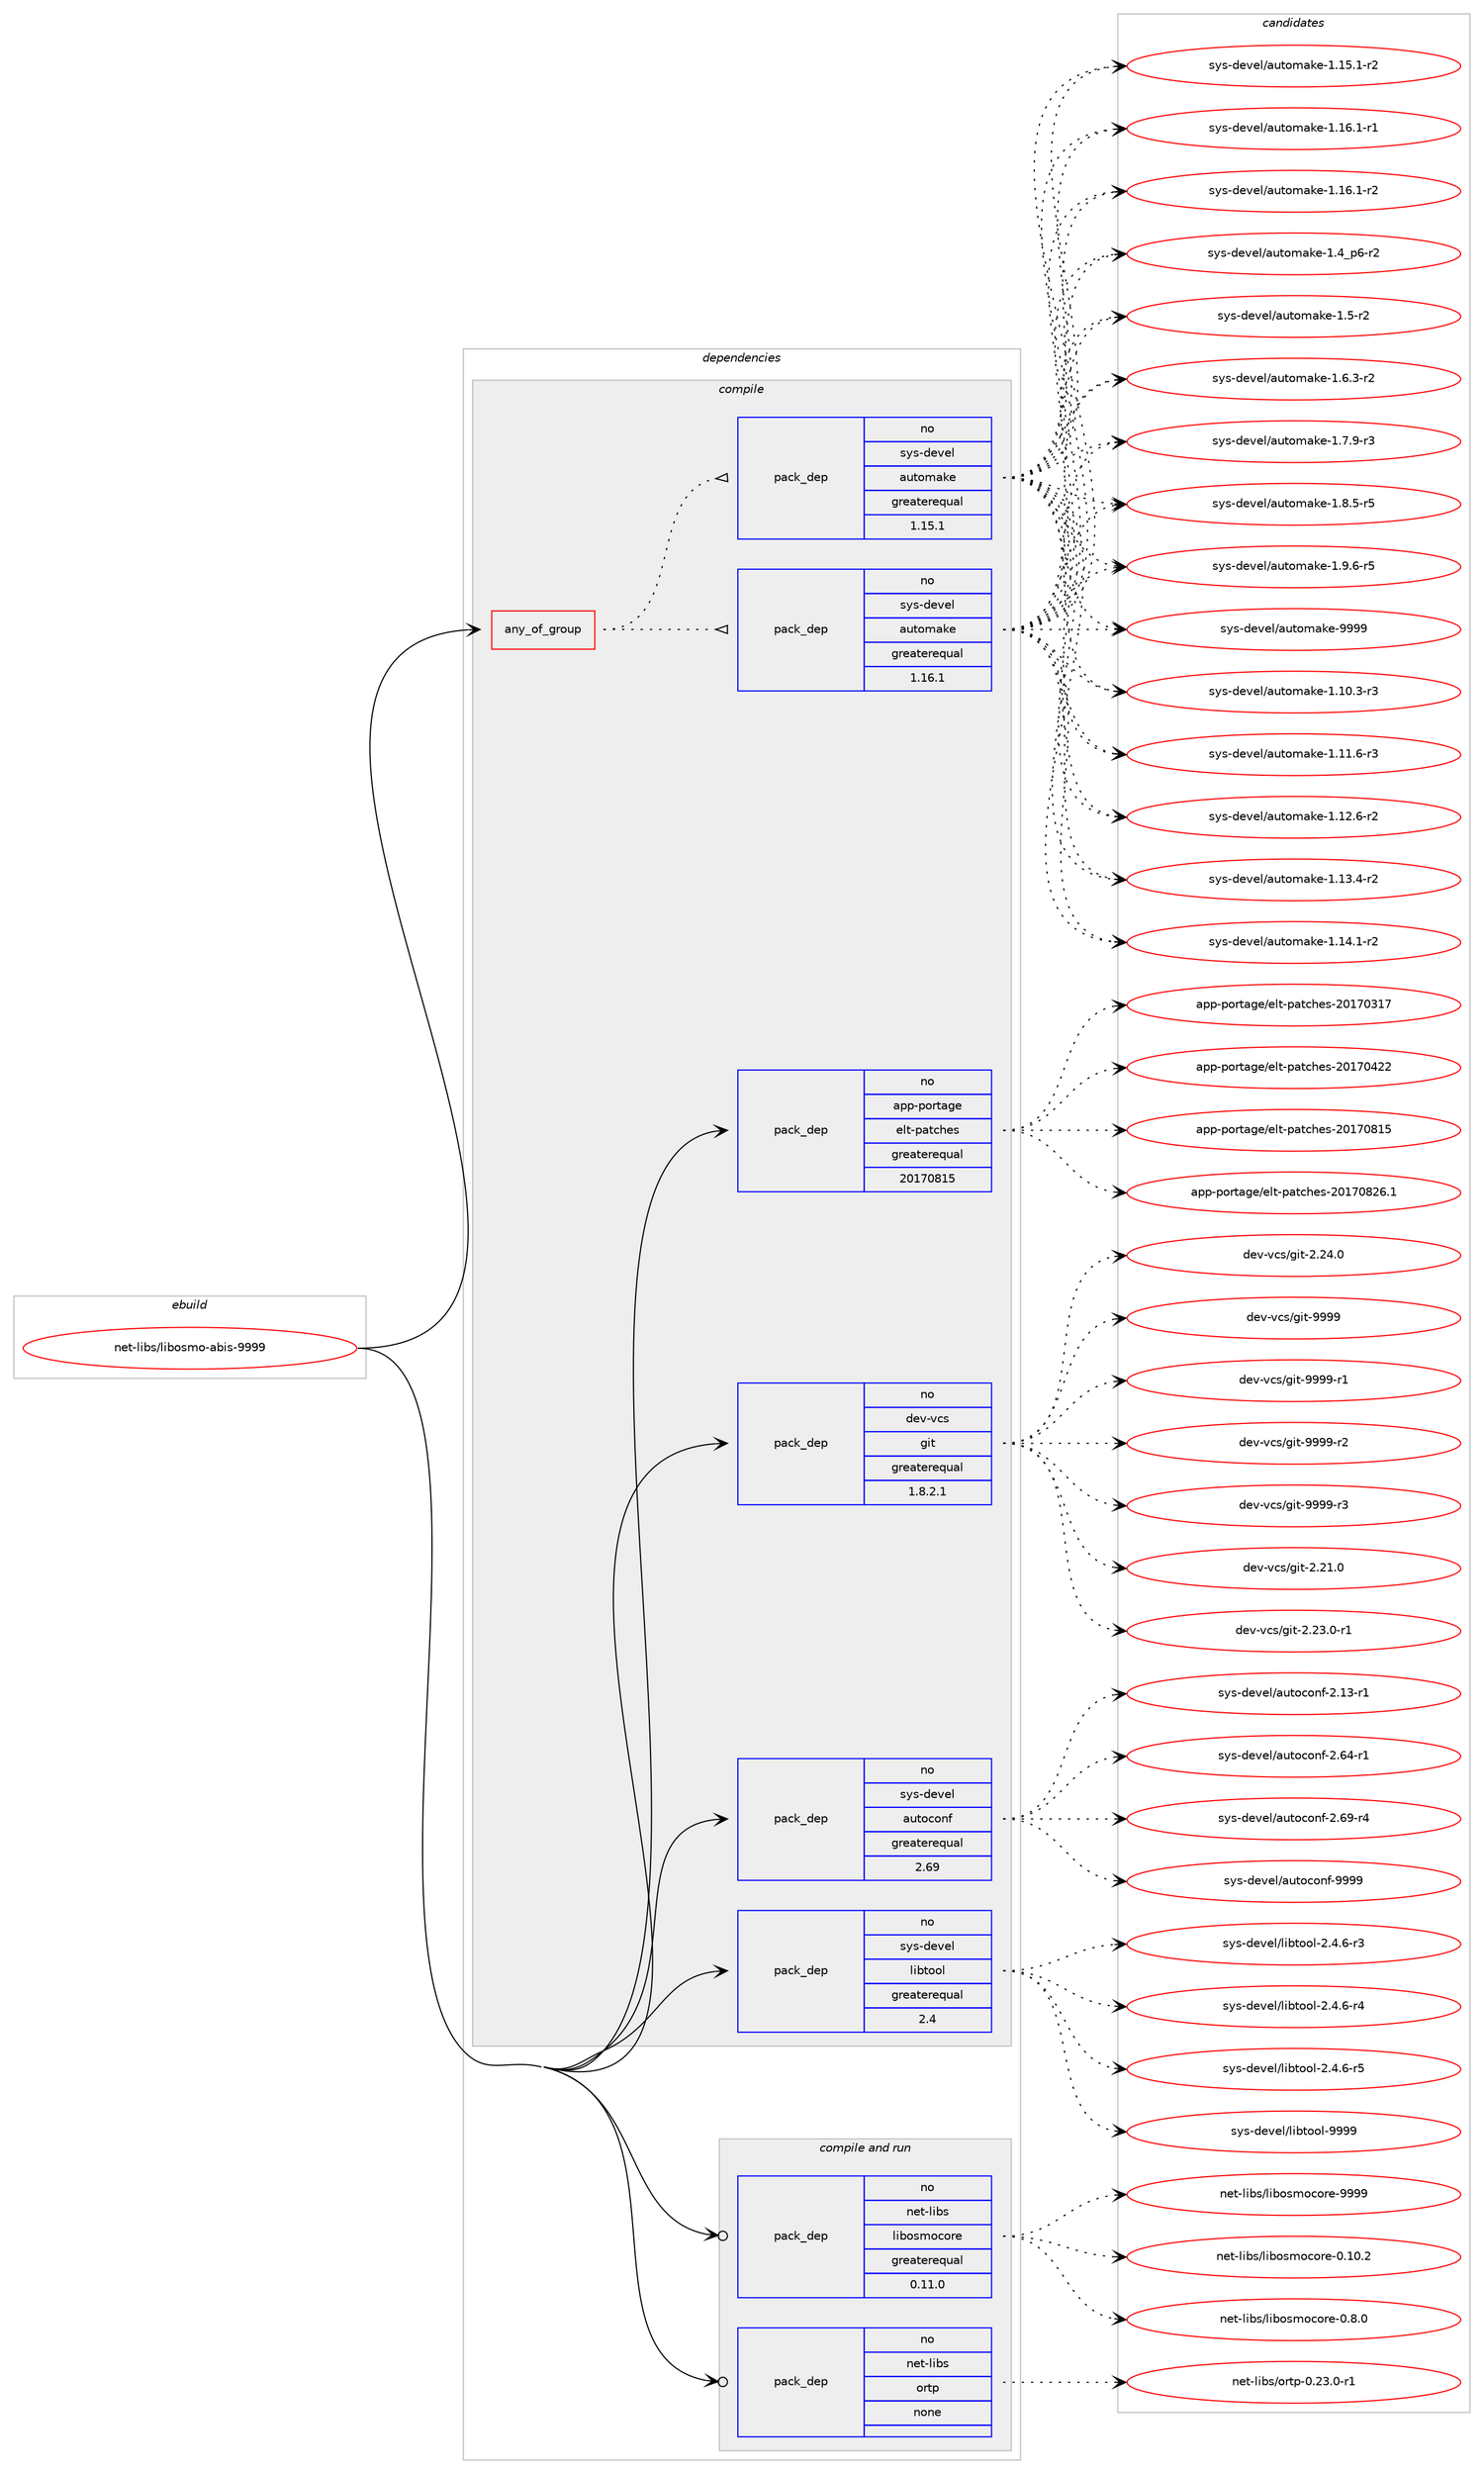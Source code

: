 digraph prolog {

# *************
# Graph options
# *************

newrank=true;
concentrate=true;
compound=true;
graph [rankdir=LR,fontname=Helvetica,fontsize=10,ranksep=1.5];#, ranksep=2.5, nodesep=0.2];
edge  [arrowhead=vee];
node  [fontname=Helvetica,fontsize=10];

# **********
# The ebuild
# **********

subgraph cluster_leftcol {
color=gray;
rank=same;
label=<<i>ebuild</i>>;
id [label="net-libs/libosmo-abis-9999", color=red, width=4, href="../net-libs/libosmo-abis-9999.svg"];
}

# ****************
# The dependencies
# ****************

subgraph cluster_midcol {
color=gray;
label=<<i>dependencies</i>>;
subgraph cluster_compile {
fillcolor="#eeeeee";
style=filled;
label=<<i>compile</i>>;
subgraph any14028 {
dependency827029 [label=<<TABLE BORDER="0" CELLBORDER="1" CELLSPACING="0" CELLPADDING="4"><TR><TD CELLPADDING="10">any_of_group</TD></TR></TABLE>>, shape=none, color=red];subgraph pack611003 {
dependency827030 [label=<<TABLE BORDER="0" CELLBORDER="1" CELLSPACING="0" CELLPADDING="4" WIDTH="220"><TR><TD ROWSPAN="6" CELLPADDING="30">pack_dep</TD></TR><TR><TD WIDTH="110">no</TD></TR><TR><TD>sys-devel</TD></TR><TR><TD>automake</TD></TR><TR><TD>greaterequal</TD></TR><TR><TD>1.16.1</TD></TR></TABLE>>, shape=none, color=blue];
}
dependency827029:e -> dependency827030:w [weight=20,style="dotted",arrowhead="oinv"];
subgraph pack611004 {
dependency827031 [label=<<TABLE BORDER="0" CELLBORDER="1" CELLSPACING="0" CELLPADDING="4" WIDTH="220"><TR><TD ROWSPAN="6" CELLPADDING="30">pack_dep</TD></TR><TR><TD WIDTH="110">no</TD></TR><TR><TD>sys-devel</TD></TR><TR><TD>automake</TD></TR><TR><TD>greaterequal</TD></TR><TR><TD>1.15.1</TD></TR></TABLE>>, shape=none, color=blue];
}
dependency827029:e -> dependency827031:w [weight=20,style="dotted",arrowhead="oinv"];
}
id:e -> dependency827029:w [weight=20,style="solid",arrowhead="vee"];
subgraph pack611005 {
dependency827032 [label=<<TABLE BORDER="0" CELLBORDER="1" CELLSPACING="0" CELLPADDING="4" WIDTH="220"><TR><TD ROWSPAN="6" CELLPADDING="30">pack_dep</TD></TR><TR><TD WIDTH="110">no</TD></TR><TR><TD>app-portage</TD></TR><TR><TD>elt-patches</TD></TR><TR><TD>greaterequal</TD></TR><TR><TD>20170815</TD></TR></TABLE>>, shape=none, color=blue];
}
id:e -> dependency827032:w [weight=20,style="solid",arrowhead="vee"];
subgraph pack611006 {
dependency827033 [label=<<TABLE BORDER="0" CELLBORDER="1" CELLSPACING="0" CELLPADDING="4" WIDTH="220"><TR><TD ROWSPAN="6" CELLPADDING="30">pack_dep</TD></TR><TR><TD WIDTH="110">no</TD></TR><TR><TD>dev-vcs</TD></TR><TR><TD>git</TD></TR><TR><TD>greaterequal</TD></TR><TR><TD>1.8.2.1</TD></TR></TABLE>>, shape=none, color=blue];
}
id:e -> dependency827033:w [weight=20,style="solid",arrowhead="vee"];
subgraph pack611007 {
dependency827034 [label=<<TABLE BORDER="0" CELLBORDER="1" CELLSPACING="0" CELLPADDING="4" WIDTH="220"><TR><TD ROWSPAN="6" CELLPADDING="30">pack_dep</TD></TR><TR><TD WIDTH="110">no</TD></TR><TR><TD>sys-devel</TD></TR><TR><TD>autoconf</TD></TR><TR><TD>greaterequal</TD></TR><TR><TD>2.69</TD></TR></TABLE>>, shape=none, color=blue];
}
id:e -> dependency827034:w [weight=20,style="solid",arrowhead="vee"];
subgraph pack611008 {
dependency827035 [label=<<TABLE BORDER="0" CELLBORDER="1" CELLSPACING="0" CELLPADDING="4" WIDTH="220"><TR><TD ROWSPAN="6" CELLPADDING="30">pack_dep</TD></TR><TR><TD WIDTH="110">no</TD></TR><TR><TD>sys-devel</TD></TR><TR><TD>libtool</TD></TR><TR><TD>greaterequal</TD></TR><TR><TD>2.4</TD></TR></TABLE>>, shape=none, color=blue];
}
id:e -> dependency827035:w [weight=20,style="solid",arrowhead="vee"];
}
subgraph cluster_compileandrun {
fillcolor="#eeeeee";
style=filled;
label=<<i>compile and run</i>>;
subgraph pack611009 {
dependency827036 [label=<<TABLE BORDER="0" CELLBORDER="1" CELLSPACING="0" CELLPADDING="4" WIDTH="220"><TR><TD ROWSPAN="6" CELLPADDING="30">pack_dep</TD></TR><TR><TD WIDTH="110">no</TD></TR><TR><TD>net-libs</TD></TR><TR><TD>libosmocore</TD></TR><TR><TD>greaterequal</TD></TR><TR><TD>0.11.0</TD></TR></TABLE>>, shape=none, color=blue];
}
id:e -> dependency827036:w [weight=20,style="solid",arrowhead="odotvee"];
subgraph pack611010 {
dependency827037 [label=<<TABLE BORDER="0" CELLBORDER="1" CELLSPACING="0" CELLPADDING="4" WIDTH="220"><TR><TD ROWSPAN="6" CELLPADDING="30">pack_dep</TD></TR><TR><TD WIDTH="110">no</TD></TR><TR><TD>net-libs</TD></TR><TR><TD>ortp</TD></TR><TR><TD>none</TD></TR><TR><TD></TD></TR></TABLE>>, shape=none, color=blue];
}
id:e -> dependency827037:w [weight=20,style="solid",arrowhead="odotvee"];
}
subgraph cluster_run {
fillcolor="#eeeeee";
style=filled;
label=<<i>run</i>>;
}
}

# **************
# The candidates
# **************

subgraph cluster_choices {
rank=same;
color=gray;
label=<<i>candidates</i>>;

subgraph choice611003 {
color=black;
nodesep=1;
choice11512111545100101118101108479711711611110997107101454946494846514511451 [label="sys-devel/automake-1.10.3-r3", color=red, width=4,href="../sys-devel/automake-1.10.3-r3.svg"];
choice11512111545100101118101108479711711611110997107101454946494946544511451 [label="sys-devel/automake-1.11.6-r3", color=red, width=4,href="../sys-devel/automake-1.11.6-r3.svg"];
choice11512111545100101118101108479711711611110997107101454946495046544511450 [label="sys-devel/automake-1.12.6-r2", color=red, width=4,href="../sys-devel/automake-1.12.6-r2.svg"];
choice11512111545100101118101108479711711611110997107101454946495146524511450 [label="sys-devel/automake-1.13.4-r2", color=red, width=4,href="../sys-devel/automake-1.13.4-r2.svg"];
choice11512111545100101118101108479711711611110997107101454946495246494511450 [label="sys-devel/automake-1.14.1-r2", color=red, width=4,href="../sys-devel/automake-1.14.1-r2.svg"];
choice11512111545100101118101108479711711611110997107101454946495346494511450 [label="sys-devel/automake-1.15.1-r2", color=red, width=4,href="../sys-devel/automake-1.15.1-r2.svg"];
choice11512111545100101118101108479711711611110997107101454946495446494511449 [label="sys-devel/automake-1.16.1-r1", color=red, width=4,href="../sys-devel/automake-1.16.1-r1.svg"];
choice11512111545100101118101108479711711611110997107101454946495446494511450 [label="sys-devel/automake-1.16.1-r2", color=red, width=4,href="../sys-devel/automake-1.16.1-r2.svg"];
choice115121115451001011181011084797117116111109971071014549465295112544511450 [label="sys-devel/automake-1.4_p6-r2", color=red, width=4,href="../sys-devel/automake-1.4_p6-r2.svg"];
choice11512111545100101118101108479711711611110997107101454946534511450 [label="sys-devel/automake-1.5-r2", color=red, width=4,href="../sys-devel/automake-1.5-r2.svg"];
choice115121115451001011181011084797117116111109971071014549465446514511450 [label="sys-devel/automake-1.6.3-r2", color=red, width=4,href="../sys-devel/automake-1.6.3-r2.svg"];
choice115121115451001011181011084797117116111109971071014549465546574511451 [label="sys-devel/automake-1.7.9-r3", color=red, width=4,href="../sys-devel/automake-1.7.9-r3.svg"];
choice115121115451001011181011084797117116111109971071014549465646534511453 [label="sys-devel/automake-1.8.5-r5", color=red, width=4,href="../sys-devel/automake-1.8.5-r5.svg"];
choice115121115451001011181011084797117116111109971071014549465746544511453 [label="sys-devel/automake-1.9.6-r5", color=red, width=4,href="../sys-devel/automake-1.9.6-r5.svg"];
choice115121115451001011181011084797117116111109971071014557575757 [label="sys-devel/automake-9999", color=red, width=4,href="../sys-devel/automake-9999.svg"];
dependency827030:e -> choice11512111545100101118101108479711711611110997107101454946494846514511451:w [style=dotted,weight="100"];
dependency827030:e -> choice11512111545100101118101108479711711611110997107101454946494946544511451:w [style=dotted,weight="100"];
dependency827030:e -> choice11512111545100101118101108479711711611110997107101454946495046544511450:w [style=dotted,weight="100"];
dependency827030:e -> choice11512111545100101118101108479711711611110997107101454946495146524511450:w [style=dotted,weight="100"];
dependency827030:e -> choice11512111545100101118101108479711711611110997107101454946495246494511450:w [style=dotted,weight="100"];
dependency827030:e -> choice11512111545100101118101108479711711611110997107101454946495346494511450:w [style=dotted,weight="100"];
dependency827030:e -> choice11512111545100101118101108479711711611110997107101454946495446494511449:w [style=dotted,weight="100"];
dependency827030:e -> choice11512111545100101118101108479711711611110997107101454946495446494511450:w [style=dotted,weight="100"];
dependency827030:e -> choice115121115451001011181011084797117116111109971071014549465295112544511450:w [style=dotted,weight="100"];
dependency827030:e -> choice11512111545100101118101108479711711611110997107101454946534511450:w [style=dotted,weight="100"];
dependency827030:e -> choice115121115451001011181011084797117116111109971071014549465446514511450:w [style=dotted,weight="100"];
dependency827030:e -> choice115121115451001011181011084797117116111109971071014549465546574511451:w [style=dotted,weight="100"];
dependency827030:e -> choice115121115451001011181011084797117116111109971071014549465646534511453:w [style=dotted,weight="100"];
dependency827030:e -> choice115121115451001011181011084797117116111109971071014549465746544511453:w [style=dotted,weight="100"];
dependency827030:e -> choice115121115451001011181011084797117116111109971071014557575757:w [style=dotted,weight="100"];
}
subgraph choice611004 {
color=black;
nodesep=1;
choice11512111545100101118101108479711711611110997107101454946494846514511451 [label="sys-devel/automake-1.10.3-r3", color=red, width=4,href="../sys-devel/automake-1.10.3-r3.svg"];
choice11512111545100101118101108479711711611110997107101454946494946544511451 [label="sys-devel/automake-1.11.6-r3", color=red, width=4,href="../sys-devel/automake-1.11.6-r3.svg"];
choice11512111545100101118101108479711711611110997107101454946495046544511450 [label="sys-devel/automake-1.12.6-r2", color=red, width=4,href="../sys-devel/automake-1.12.6-r2.svg"];
choice11512111545100101118101108479711711611110997107101454946495146524511450 [label="sys-devel/automake-1.13.4-r2", color=red, width=4,href="../sys-devel/automake-1.13.4-r2.svg"];
choice11512111545100101118101108479711711611110997107101454946495246494511450 [label="sys-devel/automake-1.14.1-r2", color=red, width=4,href="../sys-devel/automake-1.14.1-r2.svg"];
choice11512111545100101118101108479711711611110997107101454946495346494511450 [label="sys-devel/automake-1.15.1-r2", color=red, width=4,href="../sys-devel/automake-1.15.1-r2.svg"];
choice11512111545100101118101108479711711611110997107101454946495446494511449 [label="sys-devel/automake-1.16.1-r1", color=red, width=4,href="../sys-devel/automake-1.16.1-r1.svg"];
choice11512111545100101118101108479711711611110997107101454946495446494511450 [label="sys-devel/automake-1.16.1-r2", color=red, width=4,href="../sys-devel/automake-1.16.1-r2.svg"];
choice115121115451001011181011084797117116111109971071014549465295112544511450 [label="sys-devel/automake-1.4_p6-r2", color=red, width=4,href="../sys-devel/automake-1.4_p6-r2.svg"];
choice11512111545100101118101108479711711611110997107101454946534511450 [label="sys-devel/automake-1.5-r2", color=red, width=4,href="../sys-devel/automake-1.5-r2.svg"];
choice115121115451001011181011084797117116111109971071014549465446514511450 [label="sys-devel/automake-1.6.3-r2", color=red, width=4,href="../sys-devel/automake-1.6.3-r2.svg"];
choice115121115451001011181011084797117116111109971071014549465546574511451 [label="sys-devel/automake-1.7.9-r3", color=red, width=4,href="../sys-devel/automake-1.7.9-r3.svg"];
choice115121115451001011181011084797117116111109971071014549465646534511453 [label="sys-devel/automake-1.8.5-r5", color=red, width=4,href="../sys-devel/automake-1.8.5-r5.svg"];
choice115121115451001011181011084797117116111109971071014549465746544511453 [label="sys-devel/automake-1.9.6-r5", color=red, width=4,href="../sys-devel/automake-1.9.6-r5.svg"];
choice115121115451001011181011084797117116111109971071014557575757 [label="sys-devel/automake-9999", color=red, width=4,href="../sys-devel/automake-9999.svg"];
dependency827031:e -> choice11512111545100101118101108479711711611110997107101454946494846514511451:w [style=dotted,weight="100"];
dependency827031:e -> choice11512111545100101118101108479711711611110997107101454946494946544511451:w [style=dotted,weight="100"];
dependency827031:e -> choice11512111545100101118101108479711711611110997107101454946495046544511450:w [style=dotted,weight="100"];
dependency827031:e -> choice11512111545100101118101108479711711611110997107101454946495146524511450:w [style=dotted,weight="100"];
dependency827031:e -> choice11512111545100101118101108479711711611110997107101454946495246494511450:w [style=dotted,weight="100"];
dependency827031:e -> choice11512111545100101118101108479711711611110997107101454946495346494511450:w [style=dotted,weight="100"];
dependency827031:e -> choice11512111545100101118101108479711711611110997107101454946495446494511449:w [style=dotted,weight="100"];
dependency827031:e -> choice11512111545100101118101108479711711611110997107101454946495446494511450:w [style=dotted,weight="100"];
dependency827031:e -> choice115121115451001011181011084797117116111109971071014549465295112544511450:w [style=dotted,weight="100"];
dependency827031:e -> choice11512111545100101118101108479711711611110997107101454946534511450:w [style=dotted,weight="100"];
dependency827031:e -> choice115121115451001011181011084797117116111109971071014549465446514511450:w [style=dotted,weight="100"];
dependency827031:e -> choice115121115451001011181011084797117116111109971071014549465546574511451:w [style=dotted,weight="100"];
dependency827031:e -> choice115121115451001011181011084797117116111109971071014549465646534511453:w [style=dotted,weight="100"];
dependency827031:e -> choice115121115451001011181011084797117116111109971071014549465746544511453:w [style=dotted,weight="100"];
dependency827031:e -> choice115121115451001011181011084797117116111109971071014557575757:w [style=dotted,weight="100"];
}
subgraph choice611005 {
color=black;
nodesep=1;
choice97112112451121111141169710310147101108116451129711699104101115455048495548514955 [label="app-portage/elt-patches-20170317", color=red, width=4,href="../app-portage/elt-patches-20170317.svg"];
choice97112112451121111141169710310147101108116451129711699104101115455048495548525050 [label="app-portage/elt-patches-20170422", color=red, width=4,href="../app-portage/elt-patches-20170422.svg"];
choice97112112451121111141169710310147101108116451129711699104101115455048495548564953 [label="app-portage/elt-patches-20170815", color=red, width=4,href="../app-portage/elt-patches-20170815.svg"];
choice971121124511211111411697103101471011081164511297116991041011154550484955485650544649 [label="app-portage/elt-patches-20170826.1", color=red, width=4,href="../app-portage/elt-patches-20170826.1.svg"];
dependency827032:e -> choice97112112451121111141169710310147101108116451129711699104101115455048495548514955:w [style=dotted,weight="100"];
dependency827032:e -> choice97112112451121111141169710310147101108116451129711699104101115455048495548525050:w [style=dotted,weight="100"];
dependency827032:e -> choice97112112451121111141169710310147101108116451129711699104101115455048495548564953:w [style=dotted,weight="100"];
dependency827032:e -> choice971121124511211111411697103101471011081164511297116991041011154550484955485650544649:w [style=dotted,weight="100"];
}
subgraph choice611006 {
color=black;
nodesep=1;
choice10010111845118991154710310511645504650494648 [label="dev-vcs/git-2.21.0", color=red, width=4,href="../dev-vcs/git-2.21.0.svg"];
choice100101118451189911547103105116455046505146484511449 [label="dev-vcs/git-2.23.0-r1", color=red, width=4,href="../dev-vcs/git-2.23.0-r1.svg"];
choice10010111845118991154710310511645504650524648 [label="dev-vcs/git-2.24.0", color=red, width=4,href="../dev-vcs/git-2.24.0.svg"];
choice1001011184511899115471031051164557575757 [label="dev-vcs/git-9999", color=red, width=4,href="../dev-vcs/git-9999.svg"];
choice10010111845118991154710310511645575757574511449 [label="dev-vcs/git-9999-r1", color=red, width=4,href="../dev-vcs/git-9999-r1.svg"];
choice10010111845118991154710310511645575757574511450 [label="dev-vcs/git-9999-r2", color=red, width=4,href="../dev-vcs/git-9999-r2.svg"];
choice10010111845118991154710310511645575757574511451 [label="dev-vcs/git-9999-r3", color=red, width=4,href="../dev-vcs/git-9999-r3.svg"];
dependency827033:e -> choice10010111845118991154710310511645504650494648:w [style=dotted,weight="100"];
dependency827033:e -> choice100101118451189911547103105116455046505146484511449:w [style=dotted,weight="100"];
dependency827033:e -> choice10010111845118991154710310511645504650524648:w [style=dotted,weight="100"];
dependency827033:e -> choice1001011184511899115471031051164557575757:w [style=dotted,weight="100"];
dependency827033:e -> choice10010111845118991154710310511645575757574511449:w [style=dotted,weight="100"];
dependency827033:e -> choice10010111845118991154710310511645575757574511450:w [style=dotted,weight="100"];
dependency827033:e -> choice10010111845118991154710310511645575757574511451:w [style=dotted,weight="100"];
}
subgraph choice611007 {
color=black;
nodesep=1;
choice1151211154510010111810110847971171161119911111010245504649514511449 [label="sys-devel/autoconf-2.13-r1", color=red, width=4,href="../sys-devel/autoconf-2.13-r1.svg"];
choice1151211154510010111810110847971171161119911111010245504654524511449 [label="sys-devel/autoconf-2.64-r1", color=red, width=4,href="../sys-devel/autoconf-2.64-r1.svg"];
choice1151211154510010111810110847971171161119911111010245504654574511452 [label="sys-devel/autoconf-2.69-r4", color=red, width=4,href="../sys-devel/autoconf-2.69-r4.svg"];
choice115121115451001011181011084797117116111991111101024557575757 [label="sys-devel/autoconf-9999", color=red, width=4,href="../sys-devel/autoconf-9999.svg"];
dependency827034:e -> choice1151211154510010111810110847971171161119911111010245504649514511449:w [style=dotted,weight="100"];
dependency827034:e -> choice1151211154510010111810110847971171161119911111010245504654524511449:w [style=dotted,weight="100"];
dependency827034:e -> choice1151211154510010111810110847971171161119911111010245504654574511452:w [style=dotted,weight="100"];
dependency827034:e -> choice115121115451001011181011084797117116111991111101024557575757:w [style=dotted,weight="100"];
}
subgraph choice611008 {
color=black;
nodesep=1;
choice1151211154510010111810110847108105981161111111084550465246544511451 [label="sys-devel/libtool-2.4.6-r3", color=red, width=4,href="../sys-devel/libtool-2.4.6-r3.svg"];
choice1151211154510010111810110847108105981161111111084550465246544511452 [label="sys-devel/libtool-2.4.6-r4", color=red, width=4,href="../sys-devel/libtool-2.4.6-r4.svg"];
choice1151211154510010111810110847108105981161111111084550465246544511453 [label="sys-devel/libtool-2.4.6-r5", color=red, width=4,href="../sys-devel/libtool-2.4.6-r5.svg"];
choice1151211154510010111810110847108105981161111111084557575757 [label="sys-devel/libtool-9999", color=red, width=4,href="../sys-devel/libtool-9999.svg"];
dependency827035:e -> choice1151211154510010111810110847108105981161111111084550465246544511451:w [style=dotted,weight="100"];
dependency827035:e -> choice1151211154510010111810110847108105981161111111084550465246544511452:w [style=dotted,weight="100"];
dependency827035:e -> choice1151211154510010111810110847108105981161111111084550465246544511453:w [style=dotted,weight="100"];
dependency827035:e -> choice1151211154510010111810110847108105981161111111084557575757:w [style=dotted,weight="100"];
}
subgraph choice611009 {
color=black;
nodesep=1;
choice110101116451081059811547108105981111151091119911111410145484649484650 [label="net-libs/libosmocore-0.10.2", color=red, width=4,href="../net-libs/libosmocore-0.10.2.svg"];
choice1101011164510810598115471081059811111510911199111114101454846564648 [label="net-libs/libosmocore-0.8.0", color=red, width=4,href="../net-libs/libosmocore-0.8.0.svg"];
choice11010111645108105981154710810598111115109111991111141014557575757 [label="net-libs/libosmocore-9999", color=red, width=4,href="../net-libs/libosmocore-9999.svg"];
dependency827036:e -> choice110101116451081059811547108105981111151091119911111410145484649484650:w [style=dotted,weight="100"];
dependency827036:e -> choice1101011164510810598115471081059811111510911199111114101454846564648:w [style=dotted,weight="100"];
dependency827036:e -> choice11010111645108105981154710810598111115109111991111141014557575757:w [style=dotted,weight="100"];
}
subgraph choice611010 {
color=black;
nodesep=1;
choice110101116451081059811547111114116112454846505146484511449 [label="net-libs/ortp-0.23.0-r1", color=red, width=4,href="../net-libs/ortp-0.23.0-r1.svg"];
dependency827037:e -> choice110101116451081059811547111114116112454846505146484511449:w [style=dotted,weight="100"];
}
}

}
